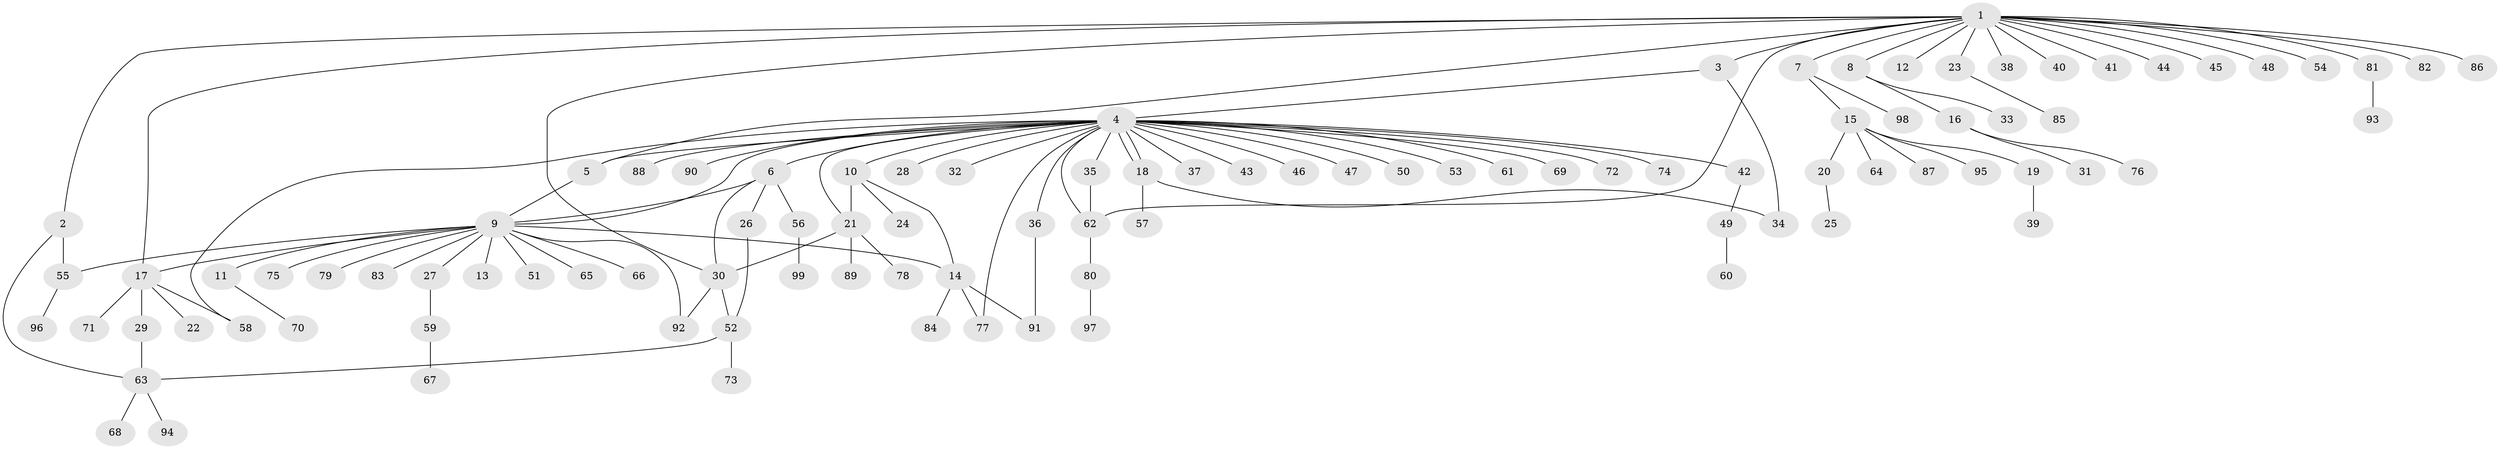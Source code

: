 // Generated by graph-tools (version 1.1) at 2025/14/03/09/25 04:14:40]
// undirected, 99 vertices, 118 edges
graph export_dot {
graph [start="1"]
  node [color=gray90,style=filled];
  1;
  2;
  3;
  4;
  5;
  6;
  7;
  8;
  9;
  10;
  11;
  12;
  13;
  14;
  15;
  16;
  17;
  18;
  19;
  20;
  21;
  22;
  23;
  24;
  25;
  26;
  27;
  28;
  29;
  30;
  31;
  32;
  33;
  34;
  35;
  36;
  37;
  38;
  39;
  40;
  41;
  42;
  43;
  44;
  45;
  46;
  47;
  48;
  49;
  50;
  51;
  52;
  53;
  54;
  55;
  56;
  57;
  58;
  59;
  60;
  61;
  62;
  63;
  64;
  65;
  66;
  67;
  68;
  69;
  70;
  71;
  72;
  73;
  74;
  75;
  76;
  77;
  78;
  79;
  80;
  81;
  82;
  83;
  84;
  85;
  86;
  87;
  88;
  89;
  90;
  91;
  92;
  93;
  94;
  95;
  96;
  97;
  98;
  99;
  1 -- 2;
  1 -- 3;
  1 -- 5;
  1 -- 7;
  1 -- 8;
  1 -- 12;
  1 -- 17;
  1 -- 23;
  1 -- 30;
  1 -- 38;
  1 -- 40;
  1 -- 41;
  1 -- 44;
  1 -- 45;
  1 -- 48;
  1 -- 54;
  1 -- 62;
  1 -- 81;
  1 -- 82;
  1 -- 86;
  2 -- 55;
  2 -- 63;
  3 -- 4;
  3 -- 34;
  4 -- 5;
  4 -- 6;
  4 -- 9;
  4 -- 10;
  4 -- 18;
  4 -- 18;
  4 -- 21;
  4 -- 28;
  4 -- 32;
  4 -- 35;
  4 -- 36;
  4 -- 37;
  4 -- 42;
  4 -- 43;
  4 -- 46;
  4 -- 47;
  4 -- 50;
  4 -- 53;
  4 -- 58;
  4 -- 61;
  4 -- 62;
  4 -- 69;
  4 -- 72;
  4 -- 74;
  4 -- 77;
  4 -- 88;
  4 -- 90;
  5 -- 9;
  6 -- 9;
  6 -- 26;
  6 -- 30;
  6 -- 56;
  7 -- 15;
  7 -- 98;
  8 -- 16;
  8 -- 33;
  9 -- 11;
  9 -- 13;
  9 -- 14;
  9 -- 17;
  9 -- 27;
  9 -- 51;
  9 -- 55;
  9 -- 65;
  9 -- 66;
  9 -- 75;
  9 -- 79;
  9 -- 83;
  9 -- 92;
  10 -- 14;
  10 -- 21;
  10 -- 24;
  11 -- 70;
  14 -- 77;
  14 -- 84;
  14 -- 91;
  15 -- 19;
  15 -- 20;
  15 -- 64;
  15 -- 87;
  15 -- 95;
  16 -- 31;
  16 -- 76;
  17 -- 22;
  17 -- 29;
  17 -- 58;
  17 -- 71;
  18 -- 34;
  18 -- 57;
  19 -- 39;
  20 -- 25;
  21 -- 30;
  21 -- 78;
  21 -- 89;
  23 -- 85;
  26 -- 52;
  27 -- 59;
  29 -- 63;
  30 -- 52;
  30 -- 92;
  35 -- 62;
  36 -- 91;
  42 -- 49;
  49 -- 60;
  52 -- 63;
  52 -- 73;
  55 -- 96;
  56 -- 99;
  59 -- 67;
  62 -- 80;
  63 -- 68;
  63 -- 94;
  80 -- 97;
  81 -- 93;
}
